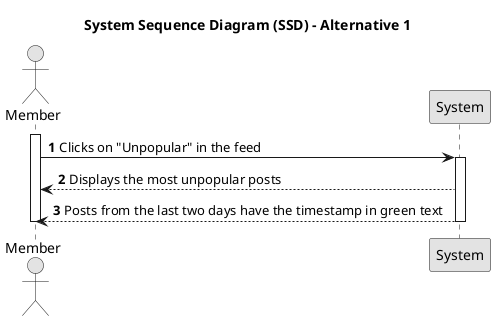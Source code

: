 @startuml SSD1
skinparam monochrome true
skinparam packageStyle rectangle
skinparam shadowing false

title System Sequence Diagram (SSD) - Alternative 1

autonumber

actor "Member" as User
participant "System" as System

activate User
    User -> System: Clicks on "Unpopular" in the feed
    activate System
        System --> User: Displays the most unpopular posts
        System --> User: Posts from the last two days have the timestamp in green text
    deactivate System
    deactivate User


@enduml
